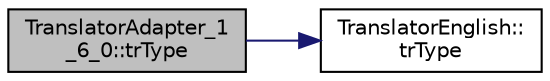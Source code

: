 digraph "TranslatorAdapter_1_6_0::trType"
{
 // LATEX_PDF_SIZE
  edge [fontname="Helvetica",fontsize="10",labelfontname="Helvetica",labelfontsize="10"];
  node [fontname="Helvetica",fontsize="10",shape=record];
  rankdir="LR";
  Node1 [label="TranslatorAdapter_1\l_6_0::trType",height=0.2,width=0.4,color="black", fillcolor="grey75", style="filled", fontcolor="black",tooltip=" "];
  Node1 -> Node2 [color="midnightblue",fontsize="10",style="solid",fontname="Helvetica"];
  Node2 [label="TranslatorEnglish::\ltrType",height=0.2,width=0.4,color="black", fillcolor="white", style="filled",URL="$classTranslatorEnglish.html#af6506400ea82fc2ef61938349b1bacd9",tooltip=" "];
}
